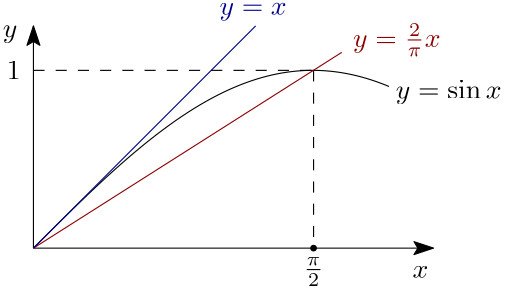 <?xml version="1.0"?>
<!DOCTYPE ipe SYSTEM "ipe.dtd">
<ipe version="70218" creator="Ipe 7.2.23">
<info created="D:20220109131926" modified="D:20220109132006"/>
<ipestyle name="basic">
<symbol name="arrow/arc(spx)">
<path stroke="sym-stroke" fill="sym-stroke" pen="sym-pen">
0 0 m
-1 0.333 l
-1 -0.333 l
h
</path>
</symbol>
<symbol name="arrow/farc(spx)">
<path stroke="sym-stroke" fill="white" pen="sym-pen">
0 0 m
-1 0.333 l
-1 -0.333 l
h
</path>
</symbol>
<symbol name="arrow/ptarc(spx)">
<path stroke="sym-stroke" fill="sym-stroke" pen="sym-pen">
0 0 m
-1 0.333 l
-0.8 0 l
-1 -0.333 l
h
</path>
</symbol>
<symbol name="arrow/fptarc(spx)">
<path stroke="sym-stroke" fill="white" pen="sym-pen">
0 0 m
-1 0.333 l
-0.8 0 l
-1 -0.333 l
h
</path>
</symbol>
<symbol name="mark/circle(sx)" transformations="translations">
<path fill="sym-stroke">
0.6 0 0 0.6 0 0 e
0.4 0 0 0.4 0 0 e
</path>
</symbol>
<symbol name="mark/disk(sx)" transformations="translations">
<path fill="sym-stroke">
0.6 0 0 0.6 0 0 e
</path>
</symbol>
<symbol name="mark/fdisk(sfx)" transformations="translations">
<group>
<path fill="sym-fill">
0.5 0 0 0.5 0 0 e
</path>
<path fill="sym-stroke" fillrule="eofill">
0.6 0 0 0.6 0 0 e
0.4 0 0 0.4 0 0 e
</path>
</group>
</symbol>
<symbol name="mark/box(sx)" transformations="translations">
<path fill="sym-stroke" fillrule="eofill">
-0.6 -0.6 m
0.6 -0.6 l
0.6 0.6 l
-0.6 0.6 l
h
-0.4 -0.4 m
0.4 -0.4 l
0.4 0.4 l
-0.4 0.4 l
h
</path>
</symbol>
<symbol name="mark/square(sx)" transformations="translations">
<path fill="sym-stroke">
-0.6 -0.6 m
0.6 -0.6 l
0.6 0.6 l
-0.6 0.6 l
h
</path>
</symbol>
<symbol name="mark/fsquare(sfx)" transformations="translations">
<group>
<path fill="sym-fill">
-0.5 -0.5 m
0.5 -0.5 l
0.5 0.5 l
-0.5 0.5 l
h
</path>
<path fill="sym-stroke" fillrule="eofill">
-0.6 -0.6 m
0.6 -0.6 l
0.6 0.6 l
-0.6 0.6 l
h
-0.4 -0.4 m
0.4 -0.4 l
0.4 0.4 l
-0.4 0.4 l
h
</path>
</group>
</symbol>
<symbol name="mark/cross(sx)" transformations="translations">
<group>
<path fill="sym-stroke">
-0.43 -0.57 m
0.57 0.43 l
0.43 0.57 l
-0.57 -0.43 l
h
</path>
<path fill="sym-stroke">
-0.43 0.57 m
0.57 -0.43 l
0.43 -0.57 l
-0.57 0.43 l
h
</path>
</group>
</symbol>
<symbol name="arrow/fnormal(spx)">
<path stroke="sym-stroke" fill="white" pen="sym-pen">
0 0 m
-1 0.333 l
-1 -0.333 l
h
</path>
</symbol>
<symbol name="arrow/pointed(spx)">
<path stroke="sym-stroke" fill="sym-stroke" pen="sym-pen">
0 0 m
-1 0.333 l
-0.8 0 l
-1 -0.333 l
h
</path>
</symbol>
<symbol name="arrow/fpointed(spx)">
<path stroke="sym-stroke" fill="white" pen="sym-pen">
0 0 m
-1 0.333 l
-0.8 0 l
-1 -0.333 l
h
</path>
</symbol>
<symbol name="arrow/linear(spx)">
<path stroke="sym-stroke" pen="sym-pen">
-1 0.333 m
0 0 l
-1 -0.333 l
</path>
</symbol>
<symbol name="arrow/fdouble(spx)">
<path stroke="sym-stroke" fill="white" pen="sym-pen">
0 0 m
-1 0.333 l
-1 -0.333 l
h
-1 0 m
-2 0.333 l
-2 -0.333 l
h
</path>
</symbol>
<symbol name="arrow/double(spx)">
<path stroke="sym-stroke" fill="sym-stroke" pen="sym-pen">
0 0 m
-1 0.333 l
-1 -0.333 l
h
-1 0 m
-2 0.333 l
-2 -0.333 l
h
</path>
</symbol>
<symbol name="arrow/mid-normal(spx)">
<path stroke="sym-stroke" fill="sym-stroke" pen="sym-pen">
0.5 0 m
-0.5 0.333 l
-0.5 -0.333 l
h
</path>
</symbol>
<symbol name="arrow/mid-fnormal(spx)">
<path stroke="sym-stroke" fill="white" pen="sym-pen">
0.5 0 m
-0.5 0.333 l
-0.5 -0.333 l
h
</path>
</symbol>
<symbol name="arrow/mid-pointed(spx)">
<path stroke="sym-stroke" fill="sym-stroke" pen="sym-pen">
0.5 0 m
-0.5 0.333 l
-0.3 0 l
-0.5 -0.333 l
h
</path>
</symbol>
<symbol name="arrow/mid-fpointed(spx)">
<path stroke="sym-stroke" fill="white" pen="sym-pen">
0.5 0 m
-0.5 0.333 l
-0.3 0 l
-0.5 -0.333 l
h
</path>
</symbol>
<symbol name="arrow/mid-double(spx)">
<path stroke="sym-stroke" fill="sym-stroke" pen="sym-pen">
1 0 m
0 0.333 l
0 -0.333 l
h
0 0 m
-1 0.333 l
-1 -0.333 l
h
</path>
</symbol>
<symbol name="arrow/mid-fdouble(spx)">
<path stroke="sym-stroke" fill="white" pen="sym-pen">
1 0 m
0 0.333 l
0 -0.333 l
h
0 0 m
-1 0.333 l
-1 -0.333 l
h
</path>
</symbol>
<anglesize name="22.5 deg" value="22.5"/>
<anglesize name="30 deg" value="30"/>
<anglesize name="45 deg" value="45"/>
<anglesize name="60 deg" value="60"/>
<anglesize name="90 deg" value="90"/>
<arrowsize name="large" value="10"/>
<arrowsize name="small" value="5"/>
<arrowsize name="tiny" value="3"/>
<color name="blue" value="0 0 1"/>
<color name="brown" value="0.647 0.165 0.165"/>
<color name="darkblue" value="0 0 0.545"/>
<color name="darkcyan" value="0 0.545 0.545"/>
<color name="darkgray" value="0.663"/>
<color name="darkgreen" value="0 0.392 0"/>
<color name="darkmagenta" value="0.545 0 0.545"/>
<color name="darkorange" value="1 0.549 0"/>
<color name="darkred" value="0.545 0 0"/>
<color name="gold" value="1 0.843 0"/>
<color name="gray" value="0.745"/>
<color name="green" value="0 1 0"/>
<color name="lightblue" value="0.678 0.847 0.902"/>
<color name="lightcyan" value="0.878 1 1"/>
<color name="lightgray" value="0.827"/>
<color name="lightgreen" value="0.565 0.933 0.565"/>
<color name="lightyellow" value="1 1 0.878"/>
<color name="navy" value="0 0 0.502"/>
<color name="orange" value="1 0.647 0"/>
<color name="pink" value="1 0.753 0.796"/>
<color name="purple" value="0.627 0.125 0.941"/>
<color name="red" value="1 0 0"/>
<color name="seagreen" value="0.18 0.545 0.341"/>
<color name="turquoise" value="0.251 0.878 0.816"/>
<color name="violet" value="0.933 0.51 0.933"/>
<color name="yellow" value="1 1 0"/>
<dashstyle name="dash dot dotted" value="[4 2 1 2 1 2] 0"/>
<dashstyle name="dash dotted" value="[4 2 1 2] 0"/>
<dashstyle name="dashed" value="[4] 0"/>
<dashstyle name="dotted" value="[1 3] 0"/>
<gridsize name="10 pts (~3.5 mm)" value="10"/>
<gridsize name="14 pts (~5 mm)" value="14"/>
<gridsize name="16 pts (~6 mm)" value="16"/>
<gridsize name="20 pts (~7 mm)" value="20"/>
<gridsize name="28 pts (~10 mm)" value="28"/>
<gridsize name="32 pts (~12 mm)" value="32"/>
<gridsize name="4 pts" value="4"/>
<gridsize name="56 pts (~20 mm)" value="56"/>
<gridsize name="8 pts (~3 mm)" value="8"/>
<opacity name="10%" value="0.1"/>
<opacity name="30%" value="0.3"/>
<opacity name="50%" value="0.5"/>
<opacity name="75%" value="0.75"/>
<pen name="fat" value="1.2"/>
<pen name="heavier" value="0.8"/>
<pen name="ultrafat" value="2"/>
<symbolsize name="large" value="5"/>
<symbolsize name="small" value="2"/>
<symbolsize name="tiny" value="1.1"/>
<textsize name="Huge" value="\Huge"/>
<textsize name="LARGE" value="\LARGE"/>
<textsize name="Large" value="\Large"/>
<textsize name="footnote" value="\footnotesize"/>
<textsize name="huge" value="\huge"/>
<textsize name="large" value="\large"/>
<textsize name="small" value="\small"/>
<textsize name="tiny" value="\tiny"/>
<textstyle name="center" begin="\begin{center}" end="\end{center}"/>
<textstyle name="item" begin="\begin{itemize}\item{}" end="\end{itemize}"/>
<textstyle name="itemize" begin="\begin{itemize}" end="\end{itemize}"/>
<tiling name="falling" angle="-60" step="4" width="1"/>
<tiling name="rising" angle="30" step="4" width="1"/>
</ipestyle>
<page>
<layer name="alpha"/>
<view layers="alpha" active="alpha"/>
<path layer="alpha" matrix="1 0 0 0.5 0 288" stroke="black" arrow="pointed/normal">
192 512 m
192 672 l
</path>
<path matrix="0.9 0 0 1 48 0" stroke="black" arrow="pointed/normal">
160 544 m
320 544 l
</path>
<text matrix="1 0 0 1 46.3695 10.1089" transformations="translations" pos="276.062 587.751" stroke="black" type="label" width="38.112" height="6.661" depth="1.93" valign="baseline" style="math">y = \sin{x}</text>
<path stroke="black">
192 544 m
192.431 544.431
192.862 544.862
193.293 545.293 c
193.724 545.724
194.155 546.155
194.586 546.585 c
195.017 547.016
195.448 547.446
195.879 547.876 c
196.31 548.307
196.741 548.737
197.172 549.166 c
197.603 549.596
198.034 550.025
198.465 550.454 c
198.896 550.882
199.327 551.311
199.758 551.739 c
200.189 552.166
200.62 552.594
201.051 553.02 c
201.481 553.447
201.912 553.873
202.343 554.298 c
202.774 554.724
203.205 555.148
203.636 555.572 c
204.067 555.996
204.498 556.419
204.929 556.842 c
205.36 557.264
205.791 557.685
206.222 558.105 c
206.653 558.526
207.084 558.945
207.515 559.364 c
207.946 559.782
208.377 560.199
208.808 560.616 c
209.239 561.032
209.67 561.447
210.101 561.861 c
210.532 562.275
210.963 562.687
211.394 563.098 c
211.825 563.51
212.256 563.92
212.687 564.329 c
213.118 564.737
213.549 565.144
213.98 565.55 c
214.411 565.956
214.842 566.36
215.273 566.763 c
215.704 567.166
216.135 567.567
216.566 567.967 c
216.997 568.366
217.428 568.764
217.859 569.161 c
218.29 569.557
218.721 569.952
219.152 570.344 c
219.582 570.737
220.013 571.128
220.444 571.517 c
220.875 571.906
221.306 572.294
221.737 572.679 c
222.168 573.064
222.599 573.447
223.03 573.829 c
223.461 574.21
223.892 574.589
224.323 574.967 c
224.754 575.344
225.185 575.719
225.616 576.092 c
226.047 576.464
226.478 576.835
226.909 577.204 c
227.34 577.572
227.771 577.938
228.202 578.302 c
228.633 578.666
229.064 579.027
229.495 579.387 c
229.926 579.746
230.357 580.102
230.788 580.457 c
231.219 580.811
231.65 581.163
232.081 581.512 c
232.512 581.861
232.943 582.208
233.374 582.552 c
233.805 582.896
234.236 583.237
234.667 583.576 c
235.098 583.914
235.529 584.25
235.96 584.584 c
236.391 584.917
236.822 585.247
237.253 585.575 c
237.684 585.903
238.114 586.227
238.545 586.549 c
238.976 586.871
239.407 587.19
239.838 587.506 c
240.269 587.823
240.7 588.136
241.131 588.446 c
241.562 588.756
241.993 589.063
242.424 589.367 c
242.855 589.671
243.286 589.972
243.717 590.27 c
244.148 590.567
244.579 590.862
245.01 591.153 c
245.441 591.445
245.872 591.733
246.303 592.018 c
246.734 592.303
247.165 592.584
247.596 592.863 c
248.027 593.141
248.458 593.416
248.889 593.688 c
249.32 593.959
249.751 594.228
250.182 594.493 c
250.613 594.757
251.044 595.019
251.475 595.277 c
251.906 595.535
252.337 595.789
252.768 596.04 c
253.199 596.291
253.63 596.538
254.061 596.782 c
254.492 597.025
254.923 597.266
255.354 597.502 c
255.785 597.739
256.215 597.971
256.646 598.201 c
257.077 598.43
257.508 598.655
257.939 598.877 c
258.37 599.099
258.801 599.317
259.232 599.531 c
259.663 599.745
260.094 599.956
260.525 600.163 c
260.956 600.369
261.387 600.572
261.818 600.771 c
262.249 600.97
262.68 601.165
263.111 601.356 c
263.542 601.548
263.973 601.735
264.404 601.918 c
264.835 602.102
265.266 602.281
265.697 602.456 c
266.128 602.632
266.559 602.803
266.99 602.971 c
267.421 603.138
267.852 603.302
268.283 603.461 c
268.714 603.621
269.145 603.776
269.576 603.927 c
270.007 604.079
270.438 604.226
270.869 604.369 c
271.3 604.512
271.731 604.651
272.162 604.786 c
272.593 604.921
273.024 605.051
273.455 605.178 c
273.886 605.305
274.316 605.427
274.747 605.545 c
275.178 605.663
275.609 605.777
276.04 605.887 c
276.471 605.997
276.902 606.103
277.333 606.204 c
277.764 606.305
278.195 606.403
278.626 606.495 c
279.057 606.588
279.488 606.677
279.919 606.761 c
280.35 606.846
280.781 606.926
281.212 607.002 c
281.643 607.078
282.074 607.149
282.505 607.216 c
282.936 607.284
283.367 607.346
283.798 607.405 c
284.229 607.464
284.66 607.518
285.091 607.568 c
285.522 607.618
285.953 607.664
286.384 607.705 c
286.815 607.746
287.246 607.783
287.677 607.816 c
288.108 607.849
288.539 607.877
288.97 607.901 c
289.401 607.925
289.832 607.945
290.263 607.96 c
290.694 607.975
291.125 607.986
291.556 607.993 c
291.987 607.999
292.418 608.001
292.848 607.999 c
293.279 607.997
293.71 607.991
294.141 607.98 c
294.572 607.969
295.003 607.954
295.434 607.934 c
295.865 607.915
296.296 607.891
296.727 607.862 c
297.158 607.834
297.589 607.802
298.02 607.765 c
298.451 607.728
298.882 607.687
299.313 607.641 c
299.744 607.595
300.175 607.545
300.606 607.491 c
301.037 607.437
301.468 607.378
301.899 607.316 c
302.33 607.253
302.761 607.186
303.192 607.114 c
303.623 607.043
304.054 606.967
304.485 606.887 c
304.916 606.807
305.347 606.723
305.778 606.634 c
306.209 606.545
306.64 606.453
307.071 606.355 c
307.502 606.258
307.933 606.157
308.364 606.052 c
308.795 605.946
309.226 605.836
309.657 605.722 c
310.088 605.608
310.519 605.49
310.949 605.368 c
311.38 605.246
311.811 605.119
312.242 604.988 c
312.673 604.858
313.104 604.723
313.535 604.584 c
313.966 604.445
314.397 604.302
314.828 604.155 c
315.259 604.008
315.69 603.857
316.121 603.701 c
316.552 603.546
316.983 603.387
317.414 603.223 c
317.845 603.06
318.276 602.893
318.707 602.721 c
319.138 602.55
319.569 602.374
320 602.195 c
</path>
<path stroke="black" dash="dashed">
292.848 607.999 m
292.848 544 l
</path>
<text matrix="1 0 0 1 -5.0582 -5.0582" transformations="translations" pos="333.524 538.425" stroke="black" type="label" width="5.694" height="4.289" depth="0" valign="baseline" style="math">x</text>
<text matrix="1 0 0 1 -81.8788 44.0459" transformations="translations" pos="262.842 575.829" stroke="black" type="label" width="5.242" height="4.297" depth="1.93" valign="baseline" style="math">y</text>
<text matrix="1 0 0 1 -19.7139 3.63152" transformations="translations" pos="278.655 624.396" stroke="darkblue" type="label" width="24.219" height="4.297" depth="1.93" valign="baseline" style="math">y = x</text>
<text matrix="1 0 0 1 -1.5614 5.70667" transformations="translations" pos="290.76 528.075" stroke="black" type="label" width="7.3" height="6.931" depth="3.43" valign="baseline" style="math">\frac{\pi}{2}</text>
<use name="mark/disk(sx)" pos="292.848 544" size="small" stroke="black"/>
<text matrix="1 0 0 1 -7.78182 0.172929" transformations="translations" pos="314.797 616.269" stroke="darkred" type="label" width="31.519" height="8.422" depth="3.43" valign="baseline" style="math">y = \frac{2}{\pi}x</text>
<path stroke="darkred">
192 544 m
302.99 614.478 l
</path>
<path matrix="0.833333 0 0 0.833333 32 90.6667" stroke="darkblue">
192 544 m
288 640 l
</path>
<path stroke="black" dash="dashed">
192 608 m
292.788 607.999 l
</path>
<text matrix="1 0 0 1 6.3893 -3.21026" transformations="translations" pos="176 608" stroke="black" type="label" width="4.981" height="6.42" depth="0" valign="baseline" style="math">1</text>
</page>
</ipe>
